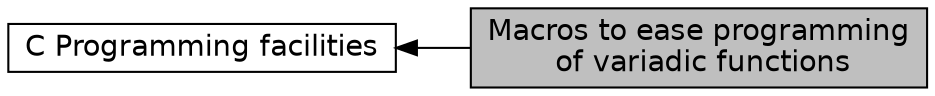digraph "Macros to ease programming of variadic functions"
{
  edge [fontname="Helvetica",fontsize="14",labelfontname="Helvetica",labelfontsize="14"];
  node [fontname="Helvetica",fontsize="14",shape=box];
  rankdir=LR;
  Node1 [label="Macros to ease programming\l of variadic functions",height=0.2,width=0.4,color="black", fillcolor="grey75", style="filled", fontcolor="black",tooltip=" "];
  Node2 [label="C Programming facilities",height=0.2,width=0.4,color="black", fillcolor="white", style="filled",URL="$group__code__augmenting.html",tooltip=" "];
  Node2->Node1 [shape=plaintext, dir="back", style="solid"];
}
